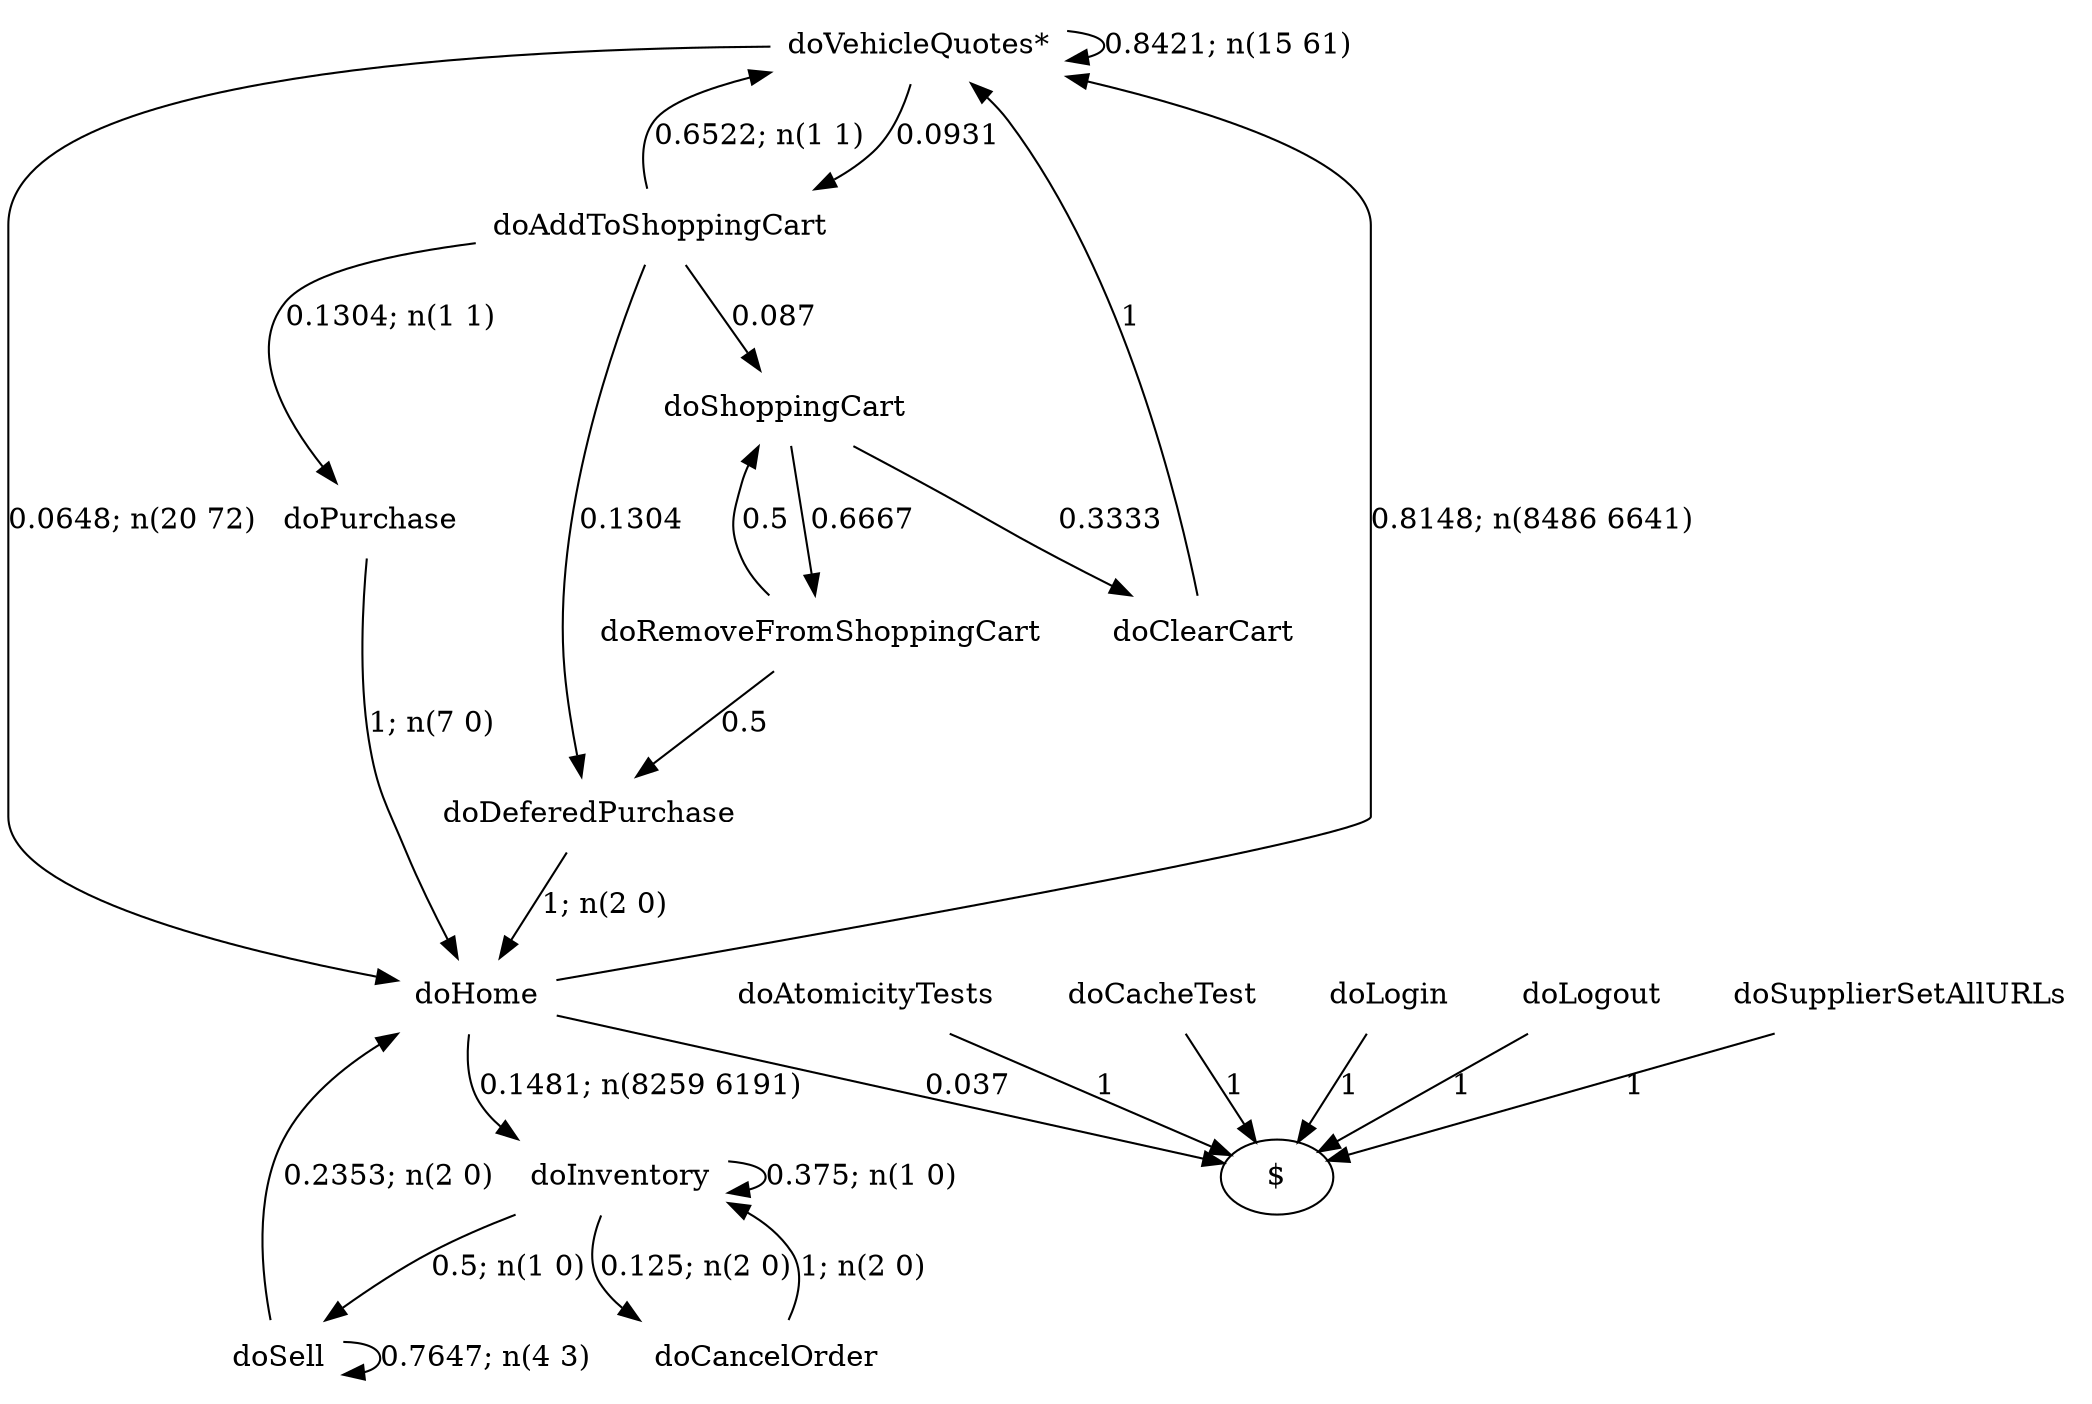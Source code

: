digraph G {"doVehicleQuotes*" [label="doVehicleQuotes*",shape=none];"doSupplierSetAllURLs" [label="doSupplierSetAllURLs",shape=none];"doAtomicityTests" [label="doAtomicityTests",shape=none];"doCacheTest" [label="doCacheTest",shape=none];"doLogin" [label="doLogin",shape=none];"doAddToShoppingCart" [label="doAddToShoppingCart",shape=none];"doDeferedPurchase" [label="doDeferedPurchase",shape=none];"doHome" [label="doHome",shape=none];"doShoppingCart" [label="doShoppingCart",shape=none];"doClearCart" [label="doClearCart",shape=none];"doPurchase" [label="doPurchase",shape=none];"doInventory" [label="doInventory",shape=none];"doSell" [label="doSell",shape=none];"doLogout" [label="doLogout",shape=none];"doCancelOrder" [label="doCancelOrder",shape=none];"doRemoveFromShoppingCart" [label="doRemoveFromShoppingCart",shape=none];"doVehicleQuotes*"->"doVehicleQuotes*" [style=solid,label="0.8421; n(15 61)"];"doVehicleQuotes*"->"doAddToShoppingCart" [style=solid,label="0.0931"];"doVehicleQuotes*"->"doHome" [style=solid,label="0.0648; n(20 72)"];"doSupplierSetAllURLs"->"$" [style=solid,label="1"];"doAtomicityTests"->"$" [style=solid,label="1"];"doCacheTest"->"$" [style=solid,label="1"];"doLogin"->"$" [style=solid,label="1"];"doAddToShoppingCart"->"doVehicleQuotes*" [style=solid,label="0.6522; n(1 1)"];"doAddToShoppingCart"->"doDeferedPurchase" [style=solid,label="0.1304"];"doAddToShoppingCart"->"doShoppingCart" [style=solid,label="0.087"];"doAddToShoppingCart"->"doPurchase" [style=solid,label="0.1304; n(1 1)"];"doDeferedPurchase"->"doHome" [style=solid,label="1; n(2 0)"];"doHome"->"doVehicleQuotes*" [style=solid,label="0.8148; n(8486 6641)"];"doHome"->"doInventory" [style=solid,label="0.1481; n(8259 6191)"];"doHome"->"$" [style=solid,label="0.037"];"doShoppingCart"->"doClearCart" [style=solid,label="0.3333"];"doShoppingCart"->"doRemoveFromShoppingCart" [style=solid,label="0.6667"];"doClearCart"->"doVehicleQuotes*" [style=solid,label="1"];"doPurchase"->"doHome" [style=solid,label="1; n(7 0)"];"doInventory"->"doInventory" [style=solid,label="0.375; n(1 0)"];"doInventory"->"doSell" [style=solid,label="0.5; n(1 0)"];"doInventory"->"doCancelOrder" [style=solid,label="0.125; n(2 0)"];"doSell"->"doHome" [style=solid,label="0.2353; n(2 0)"];"doSell"->"doSell" [style=solid,label="0.7647; n(4 3)"];"doLogout"->"$" [style=solid,label="1"];"doCancelOrder"->"doInventory" [style=solid,label="1; n(2 0)"];"doRemoveFromShoppingCart"->"doDeferedPurchase" [style=solid,label="0.5"];"doRemoveFromShoppingCart"->"doShoppingCart" [style=solid,label="0.5"];}